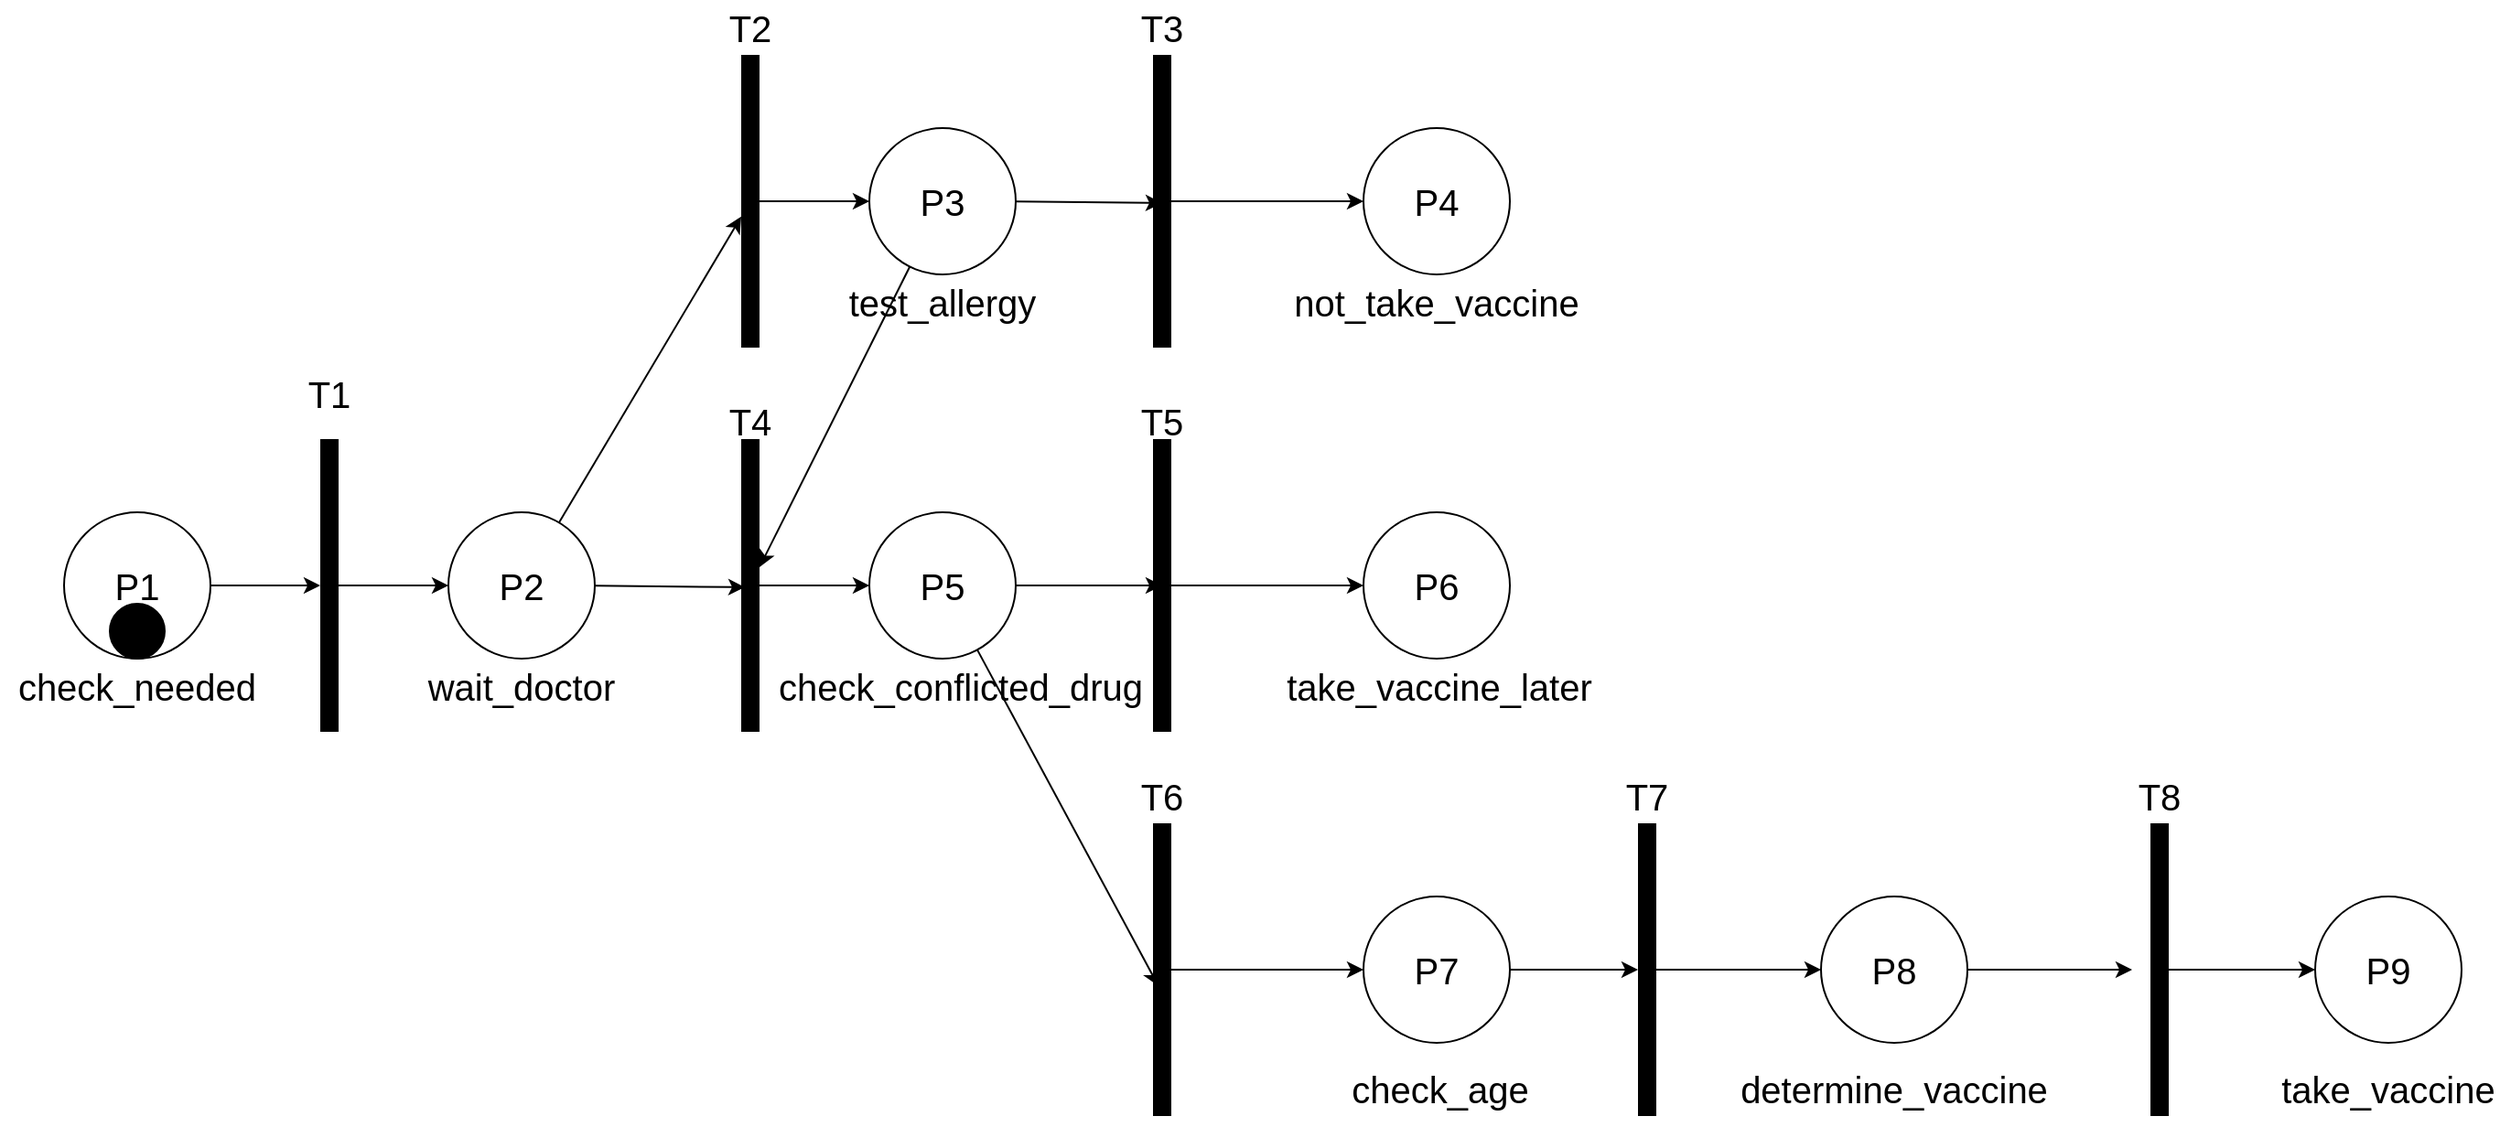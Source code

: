 <mxfile version="16.6.6" type="github">
  <diagram id="FBnLz8GloL5e5-l2CE9u" name="Page-1">
    <mxGraphModel dx="1351" dy="2090" grid="1" gridSize="10" guides="1" tooltips="1" connect="1" arrows="1" fold="1" page="1" pageScale="1" pageWidth="827" pageHeight="1169" math="0" shadow="0">
      <root>
        <mxCell id="0" />
        <mxCell id="1" parent="0" />
        <mxCell id="y7e9covMwFmBckXpodB2-5" style="edgeStyle=orthogonalEdgeStyle;rounded=0;orthogonalLoop=1;jettySize=auto;html=1;fontSize=20;" edge="1" parent="1" source="y7e9covMwFmBckXpodB2-1" target="y7e9covMwFmBckXpodB2-3">
          <mxGeometry relative="1" as="geometry" />
        </mxCell>
        <mxCell id="y7e9covMwFmBckXpodB2-1" value="&lt;font style=&quot;font-size: 20px&quot;&gt;P1&lt;/font&gt;" style="ellipse;whiteSpace=wrap;html=1;aspect=fixed;" vertex="1" parent="1">
          <mxGeometry x="80" y="240" width="80" height="80" as="geometry" />
        </mxCell>
        <mxCell id="y7e9covMwFmBckXpodB2-2" value="check_needed" style="text;html=1;strokeColor=none;fillColor=none;align=center;verticalAlign=middle;whiteSpace=wrap;rounded=0;fontSize=20;" vertex="1" parent="1">
          <mxGeometry x="45" y="320" width="150" height="30" as="geometry" />
        </mxCell>
        <mxCell id="y7e9covMwFmBckXpodB2-8" style="edgeStyle=orthogonalEdgeStyle;rounded=0;orthogonalLoop=1;jettySize=auto;html=1;entryX=0;entryY=0.5;entryDx=0;entryDy=0;fontSize=20;" edge="1" parent="1" source="y7e9covMwFmBckXpodB2-3" target="y7e9covMwFmBckXpodB2-7">
          <mxGeometry relative="1" as="geometry" />
        </mxCell>
        <mxCell id="y7e9covMwFmBckXpodB2-3" value="" style="line;strokeWidth=10;direction=south;html=1;fontSize=20;" vertex="1" parent="1">
          <mxGeometry x="220" y="200" width="10" height="160" as="geometry" />
        </mxCell>
        <mxCell id="y7e9covMwFmBckXpodB2-6" value="T1" style="text;html=1;strokeColor=none;fillColor=none;align=center;verticalAlign=middle;whiteSpace=wrap;rounded=0;fontSize=20;" vertex="1" parent="1">
          <mxGeometry x="195" y="160" width="60" height="30" as="geometry" />
        </mxCell>
        <mxCell id="y7e9covMwFmBckXpodB2-12" style="rounded=0;orthogonalLoop=1;jettySize=auto;html=1;fontSize=20;" edge="1" parent="1" source="y7e9covMwFmBckXpodB2-7" target="y7e9covMwFmBckXpodB2-10">
          <mxGeometry relative="1" as="geometry" />
        </mxCell>
        <mxCell id="y7e9covMwFmBckXpodB2-22" style="edgeStyle=none;rounded=0;orthogonalLoop=1;jettySize=auto;html=1;fontSize=20;entryX=0.506;entryY=0.8;entryDx=0;entryDy=0;entryPerimeter=0;" edge="1" parent="1" source="y7e9covMwFmBckXpodB2-7" target="y7e9covMwFmBckXpodB2-25">
          <mxGeometry relative="1" as="geometry">
            <mxPoint x="740" y="280" as="targetPoint" />
          </mxGeometry>
        </mxCell>
        <mxCell id="y7e9covMwFmBckXpodB2-7" value="P2" style="ellipse;whiteSpace=wrap;html=1;aspect=fixed;fontSize=20;strokeWidth=1;" vertex="1" parent="1">
          <mxGeometry x="290" y="240" width="80" height="80" as="geometry" />
        </mxCell>
        <mxCell id="y7e9covMwFmBckXpodB2-9" value="wait_doctor" style="text;html=1;strokeColor=none;fillColor=none;align=center;verticalAlign=middle;whiteSpace=wrap;rounded=0;fontSize=20;" vertex="1" parent="1">
          <mxGeometry x="270" y="320" width="120" height="30" as="geometry" />
        </mxCell>
        <mxCell id="y7e9covMwFmBckXpodB2-13" style="edgeStyle=none;rounded=0;orthogonalLoop=1;jettySize=auto;html=1;fontSize=20;" edge="1" parent="1" source="y7e9covMwFmBckXpodB2-10" target="y7e9covMwFmBckXpodB2-14">
          <mxGeometry relative="1" as="geometry">
            <mxPoint x="530" y="175" as="targetPoint" />
          </mxGeometry>
        </mxCell>
        <mxCell id="y7e9covMwFmBckXpodB2-10" value="" style="line;strokeWidth=10;direction=south;html=1;fontSize=20;" vertex="1" parent="1">
          <mxGeometry x="450" y="-10" width="10" height="160" as="geometry" />
        </mxCell>
        <mxCell id="y7e9covMwFmBckXpodB2-11" value="T2" style="text;html=1;strokeColor=none;fillColor=none;align=center;verticalAlign=middle;whiteSpace=wrap;rounded=0;fontSize=20;" vertex="1" parent="1">
          <mxGeometry x="425" y="-40" width="60" height="30" as="geometry" />
        </mxCell>
        <mxCell id="y7e9covMwFmBckXpodB2-16" style="edgeStyle=none;rounded=0;orthogonalLoop=1;jettySize=auto;html=1;fontSize=20;entryX=0.506;entryY=0.5;entryDx=0;entryDy=0;entryPerimeter=0;" edge="1" parent="1" source="y7e9covMwFmBckXpodB2-14" target="y7e9covMwFmBckXpodB2-17">
          <mxGeometry relative="1" as="geometry">
            <mxPoint x="690" y="100" as="targetPoint" />
          </mxGeometry>
        </mxCell>
        <mxCell id="y7e9covMwFmBckXpodB2-27" style="edgeStyle=none;rounded=0;orthogonalLoop=1;jettySize=auto;html=1;fontSize=20;" edge="1" parent="1" source="y7e9covMwFmBckXpodB2-14" target="y7e9covMwFmBckXpodB2-25">
          <mxGeometry relative="1" as="geometry" />
        </mxCell>
        <mxCell id="y7e9covMwFmBckXpodB2-14" value="P3" style="ellipse;whiteSpace=wrap;html=1;aspect=fixed;fontSize=20;strokeWidth=1;" vertex="1" parent="1">
          <mxGeometry x="520" y="30" width="80" height="80" as="geometry" />
        </mxCell>
        <mxCell id="y7e9covMwFmBckXpodB2-15" value="test_allergy" style="text;html=1;strokeColor=none;fillColor=none;align=center;verticalAlign=middle;whiteSpace=wrap;rounded=0;fontSize=20;" vertex="1" parent="1">
          <mxGeometry x="500" y="110" width="120" height="30" as="geometry" />
        </mxCell>
        <mxCell id="y7e9covMwFmBckXpodB2-18" style="edgeStyle=none;rounded=0;orthogonalLoop=1;jettySize=auto;html=1;fontSize=20;" edge="1" parent="1" source="y7e9covMwFmBckXpodB2-17" target="y7e9covMwFmBckXpodB2-19">
          <mxGeometry relative="1" as="geometry">
            <mxPoint x="780" y="110" as="targetPoint" />
          </mxGeometry>
        </mxCell>
        <mxCell id="y7e9covMwFmBckXpodB2-17" value="" style="line;strokeWidth=10;direction=south;html=1;fontSize=20;" vertex="1" parent="1">
          <mxGeometry x="675" y="-10" width="10" height="160" as="geometry" />
        </mxCell>
        <mxCell id="y7e9covMwFmBckXpodB2-19" value="P4" style="ellipse;whiteSpace=wrap;html=1;aspect=fixed;fontSize=20;strokeWidth=1;" vertex="1" parent="1">
          <mxGeometry x="790" y="30" width="80" height="80" as="geometry" />
        </mxCell>
        <mxCell id="y7e9covMwFmBckXpodB2-20" value="not_take_vaccine" style="text;html=1;strokeColor=none;fillColor=none;align=center;verticalAlign=middle;whiteSpace=wrap;rounded=0;fontSize=20;" vertex="1" parent="1">
          <mxGeometry x="745" y="110" width="170" height="30" as="geometry" />
        </mxCell>
        <mxCell id="y7e9covMwFmBckXpodB2-21" value="T3" style="text;html=1;strokeColor=none;fillColor=none;align=center;verticalAlign=middle;whiteSpace=wrap;rounded=0;fontSize=20;" vertex="1" parent="1">
          <mxGeometry x="650" y="-40" width="60" height="30" as="geometry" />
        </mxCell>
        <mxCell id="y7e9covMwFmBckXpodB2-28" style="edgeStyle=none;rounded=0;orthogonalLoop=1;jettySize=auto;html=1;fontSize=20;" edge="1" parent="1" source="y7e9covMwFmBckXpodB2-25" target="y7e9covMwFmBckXpodB2-29">
          <mxGeometry relative="1" as="geometry">
            <mxPoint x="830" y="280" as="targetPoint" />
          </mxGeometry>
        </mxCell>
        <mxCell id="y7e9covMwFmBckXpodB2-25" value="" style="line;strokeWidth=10;direction=south;html=1;fontSize=20;" vertex="1" parent="1">
          <mxGeometry x="450" y="200" width="10" height="160" as="geometry" />
        </mxCell>
        <mxCell id="y7e9covMwFmBckXpodB2-26" value="T4" style="text;html=1;strokeColor=none;fillColor=none;align=center;verticalAlign=middle;whiteSpace=wrap;rounded=0;fontSize=20;" vertex="1" parent="1">
          <mxGeometry x="425" y="175" width="60" height="30" as="geometry" />
        </mxCell>
        <mxCell id="y7e9covMwFmBckXpodB2-31" style="edgeStyle=none;rounded=0;orthogonalLoop=1;jettySize=auto;html=1;fontSize=20;" edge="1" parent="1" source="y7e9covMwFmBckXpodB2-29">
          <mxGeometry relative="1" as="geometry">
            <mxPoint x="680" y="280" as="targetPoint" />
          </mxGeometry>
        </mxCell>
        <mxCell id="y7e9covMwFmBckXpodB2-40" style="edgeStyle=none;rounded=0;orthogonalLoop=1;jettySize=auto;html=1;fontSize=20;entryX=0.556;entryY=0.7;entryDx=0;entryDy=0;entryPerimeter=0;" edge="1" parent="1" source="y7e9covMwFmBckXpodB2-29" target="y7e9covMwFmBckXpodB2-38">
          <mxGeometry relative="1" as="geometry">
            <mxPoint x="670" y="490" as="targetPoint" />
          </mxGeometry>
        </mxCell>
        <mxCell id="y7e9covMwFmBckXpodB2-29" value="P5" style="ellipse;whiteSpace=wrap;html=1;aspect=fixed;fontSize=20;strokeWidth=1;" vertex="1" parent="1">
          <mxGeometry x="520" y="240" width="80" height="80" as="geometry" />
        </mxCell>
        <mxCell id="y7e9covMwFmBckXpodB2-30" value="check_conflicted_drug" style="text;html=1;strokeColor=none;fillColor=none;align=center;verticalAlign=middle;whiteSpace=wrap;rounded=0;fontSize=20;" vertex="1" parent="1">
          <mxGeometry x="470" y="320" width="200" height="30" as="geometry" />
        </mxCell>
        <mxCell id="y7e9covMwFmBckXpodB2-34" style="edgeStyle=none;rounded=0;orthogonalLoop=1;jettySize=auto;html=1;fontSize=20;" edge="1" parent="1" source="y7e9covMwFmBckXpodB2-32" target="y7e9covMwFmBckXpodB2-35">
          <mxGeometry relative="1" as="geometry">
            <mxPoint x="1110" y="280" as="targetPoint" />
          </mxGeometry>
        </mxCell>
        <mxCell id="y7e9covMwFmBckXpodB2-32" value="" style="line;strokeWidth=10;direction=south;html=1;fontSize=20;" vertex="1" parent="1">
          <mxGeometry x="675" y="200" width="10" height="160" as="geometry" />
        </mxCell>
        <mxCell id="y7e9covMwFmBckXpodB2-33" value="T5" style="text;html=1;strokeColor=none;fillColor=none;align=center;verticalAlign=middle;whiteSpace=wrap;rounded=0;fontSize=20;" vertex="1" parent="1">
          <mxGeometry x="650" y="175" width="60" height="30" as="geometry" />
        </mxCell>
        <mxCell id="y7e9covMwFmBckXpodB2-35" value="P6" style="ellipse;whiteSpace=wrap;html=1;aspect=fixed;fontSize=20;strokeWidth=1;" vertex="1" parent="1">
          <mxGeometry x="790" y="240" width="80" height="80" as="geometry" />
        </mxCell>
        <mxCell id="y7e9covMwFmBckXpodB2-36" value="take_vaccine_later" style="text;html=1;strokeColor=none;fillColor=none;align=center;verticalAlign=middle;whiteSpace=wrap;rounded=0;fontSize=20;" vertex="1" parent="1">
          <mxGeometry x="745" y="320" width="173" height="30" as="geometry" />
        </mxCell>
        <mxCell id="y7e9covMwFmBckXpodB2-41" style="edgeStyle=none;rounded=0;orthogonalLoop=1;jettySize=auto;html=1;fontSize=20;" edge="1" parent="1" source="y7e9covMwFmBckXpodB2-38" target="y7e9covMwFmBckXpodB2-42">
          <mxGeometry relative="1" as="geometry">
            <mxPoint x="800" y="490" as="targetPoint" />
          </mxGeometry>
        </mxCell>
        <mxCell id="y7e9covMwFmBckXpodB2-38" value="" style="line;strokeWidth=10;direction=south;html=1;fontSize=20;" vertex="1" parent="1">
          <mxGeometry x="675" y="410" width="10" height="160" as="geometry" />
        </mxCell>
        <mxCell id="y7e9covMwFmBckXpodB2-39" value="T6" style="text;html=1;strokeColor=none;fillColor=none;align=center;verticalAlign=middle;whiteSpace=wrap;rounded=0;fontSize=20;" vertex="1" parent="1">
          <mxGeometry x="650" y="380" width="60" height="30" as="geometry" />
        </mxCell>
        <mxCell id="y7e9covMwFmBckXpodB2-46" style="edgeStyle=none;rounded=0;orthogonalLoop=1;jettySize=auto;html=1;fontSize=20;" edge="1" parent="1" source="y7e9covMwFmBckXpodB2-42" target="y7e9covMwFmBckXpodB2-45">
          <mxGeometry relative="1" as="geometry" />
        </mxCell>
        <mxCell id="y7e9covMwFmBckXpodB2-42" value="P7" style="ellipse;whiteSpace=wrap;html=1;aspect=fixed;fontSize=20;strokeWidth=1;" vertex="1" parent="1">
          <mxGeometry x="790" y="450" width="80" height="80" as="geometry" />
        </mxCell>
        <mxCell id="y7e9covMwFmBckXpodB2-43" value="check_age" style="text;html=1;strokeColor=none;fillColor=none;align=center;verticalAlign=middle;whiteSpace=wrap;rounded=0;fontSize=20;" vertex="1" parent="1">
          <mxGeometry x="781.5" y="540" width="100" height="30" as="geometry" />
        </mxCell>
        <mxCell id="y7e9covMwFmBckXpodB2-48" style="edgeStyle=none;rounded=0;orthogonalLoop=1;jettySize=auto;html=1;fontSize=20;" edge="1" parent="1" source="y7e9covMwFmBckXpodB2-45" target="y7e9covMwFmBckXpodB2-49">
          <mxGeometry relative="1" as="geometry">
            <mxPoint x="1030" y="490" as="targetPoint" />
          </mxGeometry>
        </mxCell>
        <mxCell id="y7e9covMwFmBckXpodB2-45" value="" style="line;strokeWidth=10;direction=south;html=1;fontSize=20;" vertex="1" parent="1">
          <mxGeometry x="940" y="410" width="10" height="160" as="geometry" />
        </mxCell>
        <mxCell id="y7e9covMwFmBckXpodB2-47" value="T7" style="text;html=1;strokeColor=none;fillColor=none;align=center;verticalAlign=middle;whiteSpace=wrap;rounded=0;fontSize=20;" vertex="1" parent="1">
          <mxGeometry x="915" y="380" width="60" height="30" as="geometry" />
        </mxCell>
        <mxCell id="y7e9covMwFmBckXpodB2-52" style="edgeStyle=none;rounded=0;orthogonalLoop=1;jettySize=auto;html=1;fontSize=20;" edge="1" parent="1" source="y7e9covMwFmBckXpodB2-49">
          <mxGeometry relative="1" as="geometry">
            <mxPoint x="1210" y="490" as="targetPoint" />
          </mxGeometry>
        </mxCell>
        <mxCell id="y7e9covMwFmBckXpodB2-49" value="P8" style="ellipse;whiteSpace=wrap;html=1;aspect=fixed;fontSize=20;strokeWidth=1;" vertex="1" parent="1">
          <mxGeometry x="1040" y="450" width="80" height="80" as="geometry" />
        </mxCell>
        <mxCell id="y7e9covMwFmBckXpodB2-50" value="determine_vaccine" style="text;html=1;strokeColor=none;fillColor=none;align=center;verticalAlign=middle;whiteSpace=wrap;rounded=0;fontSize=20;" vertex="1" parent="1">
          <mxGeometry x="990" y="540" width="180" height="30" as="geometry" />
        </mxCell>
        <mxCell id="y7e9covMwFmBckXpodB2-56" style="edgeStyle=none;rounded=0;orthogonalLoop=1;jettySize=auto;html=1;fontSize=20;" edge="1" parent="1" source="y7e9covMwFmBckXpodB2-54" target="y7e9covMwFmBckXpodB2-57">
          <mxGeometry relative="1" as="geometry">
            <mxPoint x="1320" y="490" as="targetPoint" />
          </mxGeometry>
        </mxCell>
        <mxCell id="y7e9covMwFmBckXpodB2-54" value="" style="line;strokeWidth=10;direction=south;html=1;fontSize=20;" vertex="1" parent="1">
          <mxGeometry x="1220" y="410" width="10" height="160" as="geometry" />
        </mxCell>
        <mxCell id="y7e9covMwFmBckXpodB2-55" value="T8" style="text;html=1;strokeColor=none;fillColor=none;align=center;verticalAlign=middle;whiteSpace=wrap;rounded=0;fontSize=20;" vertex="1" parent="1">
          <mxGeometry x="1195" y="380" width="60" height="30" as="geometry" />
        </mxCell>
        <mxCell id="y7e9covMwFmBckXpodB2-57" value="P9" style="ellipse;whiteSpace=wrap;html=1;aspect=fixed;fontSize=20;strokeWidth=1;" vertex="1" parent="1">
          <mxGeometry x="1310" y="450" width="80" height="80" as="geometry" />
        </mxCell>
        <mxCell id="y7e9covMwFmBckXpodB2-58" value="take_vaccine" style="text;html=1;strokeColor=none;fillColor=none;align=center;verticalAlign=middle;whiteSpace=wrap;rounded=0;fontSize=20;" vertex="1" parent="1">
          <mxGeometry x="1290" y="540" width="120" height="30" as="geometry" />
        </mxCell>
        <mxCell id="y7e9covMwFmBckXpodB2-59" value="" style="ellipse;whiteSpace=wrap;html=1;aspect=fixed;fontSize=20;strokeWidth=1;fillColor=#000000;" vertex="1" parent="1">
          <mxGeometry x="105" y="290" width="30" height="30" as="geometry" />
        </mxCell>
      </root>
    </mxGraphModel>
  </diagram>
</mxfile>
